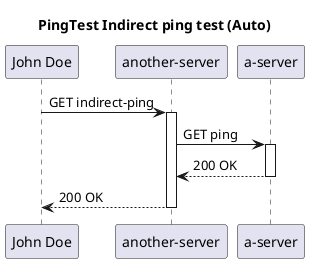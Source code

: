 @startuml
title PingTest Indirect ping test (Auto)
participant "John Doe"
participant "another-server"
participant "a-server"
"John Doe" -> "another-server": GET indirect-ping
activate "another-server"
"another-server" -> "a-server": GET ping
activate "a-server"

"a-server" --> "another-server": 200 OK
deactivate "a-server"
"another-server" --> "John Doe": 200 OK
deactivate "another-server"
@enduml
